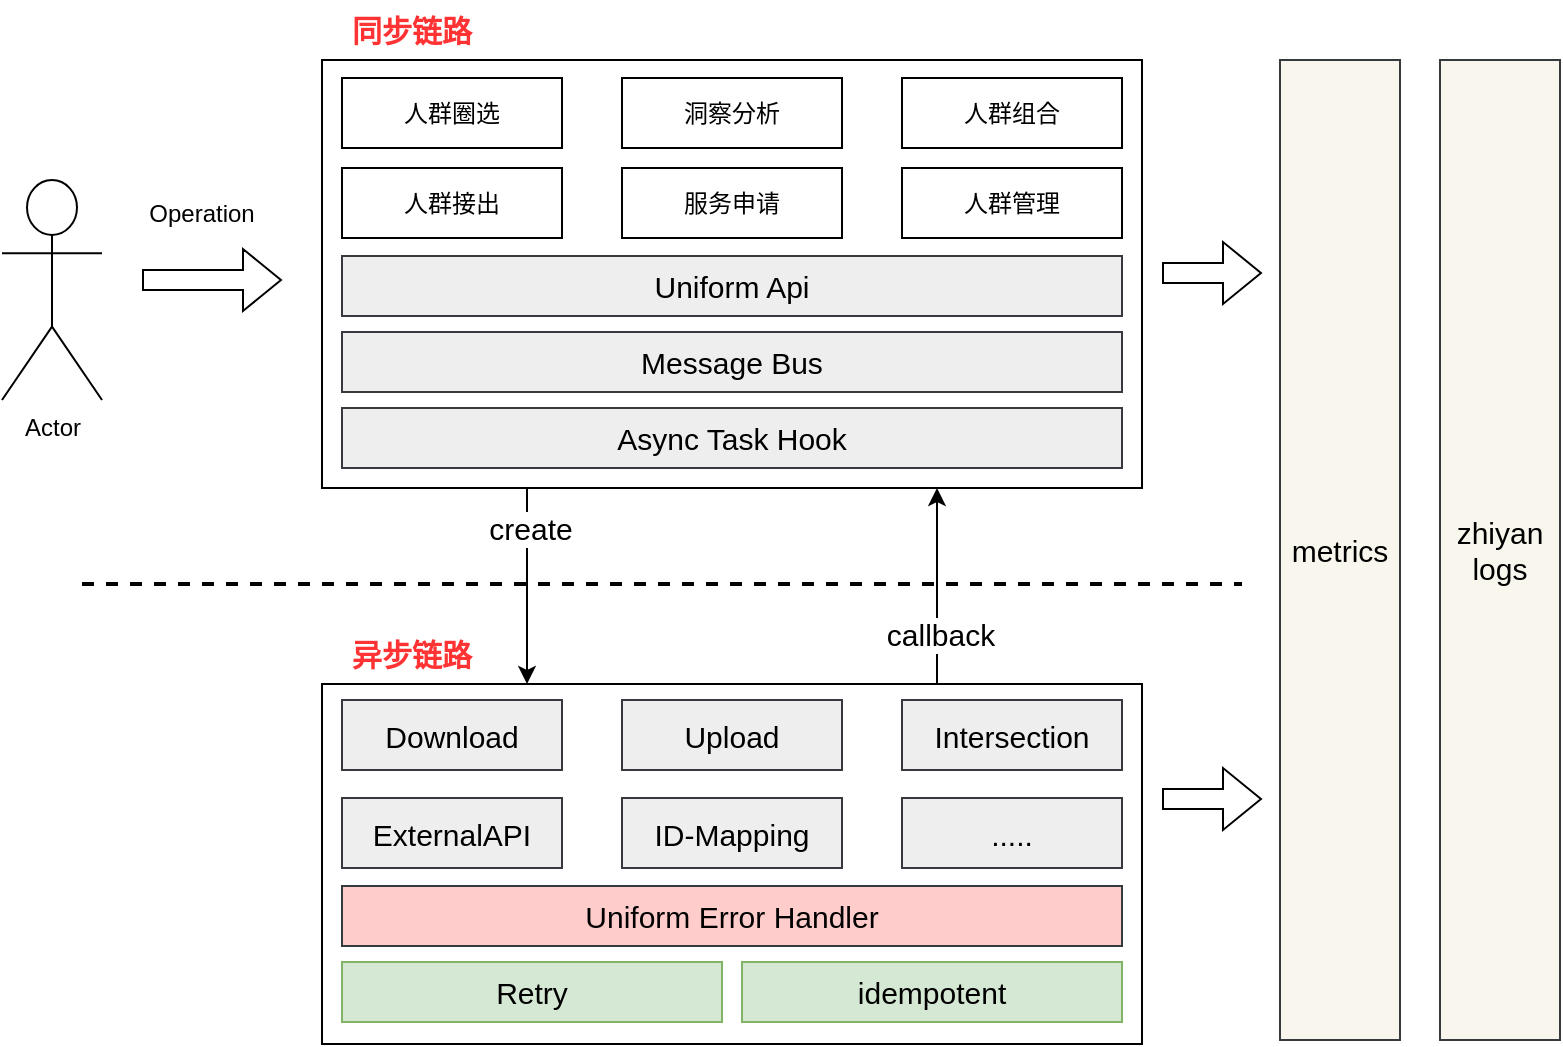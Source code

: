 <mxfile version="17.5.0" type="github">
  <diagram id="9X83xyHHJJmfBA0ohdcl" name="Page-1">
    <mxGraphModel dx="1248" dy="752" grid="1" gridSize="10" guides="1" tooltips="1" connect="1" arrows="1" fold="1" page="1" pageScale="1" pageWidth="827" pageHeight="1169" math="0" shadow="0">
      <root>
        <mxCell id="0" />
        <mxCell id="1" parent="0" />
        <mxCell id="UoN4vVhOyEZ5V7Tr6vK--5" value="&lt;b&gt;&lt;font style=&quot;font-size: 15px&quot; color=&quot;#ff3333&quot;&gt;异步链路&lt;/font&gt;&lt;/b&gt;" style="text;html=1;strokeColor=none;fillColor=none;align=center;verticalAlign=middle;whiteSpace=wrap;rounded=0;" vertex="1" parent="1">
          <mxGeometry x="170" y="432" width="90" height="30" as="geometry" />
        </mxCell>
        <mxCell id="UoN4vVhOyEZ5V7Tr6vK--6" value="" style="rounded=0;whiteSpace=wrap;html=1;" vertex="1" parent="1">
          <mxGeometry x="170" y="462" width="410" height="180" as="geometry" />
        </mxCell>
        <mxCell id="UoN4vVhOyEZ5V7Tr6vK--17" value="Download" style="rounded=0;whiteSpace=wrap;html=1;fontSize=15;fillColor=#eeeeee;strokeColor=#36393d;" vertex="1" parent="1">
          <mxGeometry x="180" y="470" width="110" height="35" as="geometry" />
        </mxCell>
        <mxCell id="UoN4vVhOyEZ5V7Tr6vK--18" value="Upload" style="rounded=0;whiteSpace=wrap;html=1;fontSize=15;fillColor=#eeeeee;strokeColor=#36393d;" vertex="1" parent="1">
          <mxGeometry x="320" y="470" width="110" height="35" as="geometry" />
        </mxCell>
        <mxCell id="UoN4vVhOyEZ5V7Tr6vK--19" value="Intersection" style="rounded=0;whiteSpace=wrap;html=1;fontSize=15;fillColor=#eeeeee;strokeColor=#36393d;" vertex="1" parent="1">
          <mxGeometry x="460" y="470" width="110" height="35" as="geometry" />
        </mxCell>
        <mxCell id="UoN4vVhOyEZ5V7Tr6vK--26" value="ExternalAPI" style="rounded=0;whiteSpace=wrap;html=1;fontSize=15;fillColor=#eeeeee;strokeColor=#36393d;" vertex="1" parent="1">
          <mxGeometry x="180" y="519" width="110" height="35" as="geometry" />
        </mxCell>
        <mxCell id="UoN4vVhOyEZ5V7Tr6vK--27" value="ID-Mapping" style="rounded=0;whiteSpace=wrap;html=1;fontSize=15;fillColor=#eeeeee;strokeColor=#36393d;" vertex="1" parent="1">
          <mxGeometry x="320" y="519" width="110" height="35" as="geometry" />
        </mxCell>
        <mxCell id="UoN4vVhOyEZ5V7Tr6vK--28" value="....." style="rounded=0;whiteSpace=wrap;html=1;fontSize=15;fillColor=#eeeeee;strokeColor=#36393d;" vertex="1" parent="1">
          <mxGeometry x="460" y="519" width="110" height="35" as="geometry" />
        </mxCell>
        <mxCell id="UoN4vVhOyEZ5V7Tr6vK--1" value="Actor" style="shape=umlActor;verticalLabelPosition=bottom;verticalAlign=top;html=1;outlineConnect=0;" vertex="1" parent="1">
          <mxGeometry x="10" y="210" width="50" height="110" as="geometry" />
        </mxCell>
        <mxCell id="UoN4vVhOyEZ5V7Tr6vK--3" value="" style="endArrow=none;dashed=1;html=1;rounded=0;fontStyle=1;strokeWidth=2;" edge="1" parent="1">
          <mxGeometry width="50" height="50" relative="1" as="geometry">
            <mxPoint x="50" y="412" as="sourcePoint" />
            <mxPoint x="630" y="412" as="targetPoint" />
          </mxGeometry>
        </mxCell>
        <mxCell id="UoN4vVhOyEZ5V7Tr6vK--7" value="&lt;font color=&quot;#000000&quot;&gt;metrics&lt;/font&gt;" style="rounded=0;whiteSpace=wrap;html=1;fontSize=15;fillColor=#f9f7ed;strokeColor=#36393d;" vertex="1" parent="1">
          <mxGeometry x="649" y="150" width="60" height="490" as="geometry" />
        </mxCell>
        <mxCell id="UoN4vVhOyEZ5V7Tr6vK--9" value="&lt;font color=&quot;#000000&quot;&gt;zhiyan&lt;br&gt;logs&lt;/font&gt;" style="rounded=0;whiteSpace=wrap;html=1;fontSize=15;fillColor=#f9f7ed;strokeColor=#36393d;" vertex="1" parent="1">
          <mxGeometry x="729" y="150" width="60" height="490" as="geometry" />
        </mxCell>
        <mxCell id="UoN4vVhOyEZ5V7Tr6vK--10" value="Retry" style="rounded=0;whiteSpace=wrap;html=1;fontSize=15;fillColor=#d5e8d4;strokeColor=#82b366;" vertex="1" parent="1">
          <mxGeometry x="180" y="601" width="190" height="30" as="geometry" />
        </mxCell>
        <mxCell id="UoN4vVhOyEZ5V7Tr6vK--11" value="idempotent" style="rounded=0;whiteSpace=wrap;html=1;fontSize=15;fillColor=#d5e8d4;strokeColor=#82b366;" vertex="1" parent="1">
          <mxGeometry x="380" y="601" width="190" height="30" as="geometry" />
        </mxCell>
        <mxCell id="UoN4vVhOyEZ5V7Tr6vK--12" value="" style="shape=flexArrow;endArrow=classic;html=1;rounded=0;fontSize=15;fontColor=#000000;strokeWidth=1;" edge="1" parent="1">
          <mxGeometry width="50" height="50" relative="1" as="geometry">
            <mxPoint x="590" y="256.5" as="sourcePoint" />
            <mxPoint x="640" y="256.5" as="targetPoint" />
          </mxGeometry>
        </mxCell>
        <mxCell id="UoN4vVhOyEZ5V7Tr6vK--13" value="" style="shape=flexArrow;endArrow=classic;html=1;rounded=0;fontSize=15;fontColor=#000000;strokeWidth=1;" edge="1" parent="1">
          <mxGeometry width="50" height="50" relative="1" as="geometry">
            <mxPoint x="590" y="519.5" as="sourcePoint" />
            <mxPoint x="640" y="519.5" as="targetPoint" />
          </mxGeometry>
        </mxCell>
        <mxCell id="UoN4vVhOyEZ5V7Tr6vK--14" value="Uniform Error Handler" style="rounded=0;whiteSpace=wrap;html=1;fontSize=15;fillColor=#ffcccc;strokeColor=#36393d;" vertex="1" parent="1">
          <mxGeometry x="180" y="563" width="390" height="30" as="geometry" />
        </mxCell>
        <mxCell id="UoN4vVhOyEZ5V7Tr6vK--29" value="" style="endArrow=classic;html=1;rounded=0;fontSize=15;fontColor=#000000;strokeWidth=1;entryX=0.25;entryY=0;entryDx=0;entryDy=0;exitX=0.25;exitY=1;exitDx=0;exitDy=0;" edge="1" parent="1" source="UoN4vVhOyEZ5V7Tr6vK--2" target="UoN4vVhOyEZ5V7Tr6vK--6">
          <mxGeometry width="50" height="50" relative="1" as="geometry">
            <mxPoint x="30" y="520" as="sourcePoint" />
            <mxPoint x="80" y="470" as="targetPoint" />
          </mxGeometry>
        </mxCell>
        <mxCell id="UoN4vVhOyEZ5V7Tr6vK--30" value="create" style="edgeLabel;html=1;align=center;verticalAlign=middle;resizable=0;points=[];fontSize=15;fontColor=#000000;" vertex="1" connectable="0" parent="UoN4vVhOyEZ5V7Tr6vK--29">
          <mxGeometry x="-0.462" y="1" relative="1" as="geometry">
            <mxPoint y="-7" as="offset" />
          </mxGeometry>
        </mxCell>
        <mxCell id="UoN4vVhOyEZ5V7Tr6vK--31" value="" style="endArrow=classic;html=1;rounded=0;fontSize=15;fontColor=#000000;strokeWidth=1;entryX=0.75;entryY=1;entryDx=0;entryDy=0;exitX=0.75;exitY=0;exitDx=0;exitDy=0;" edge="1" parent="1" source="UoN4vVhOyEZ5V7Tr6vK--6" target="UoN4vVhOyEZ5V7Tr6vK--2">
          <mxGeometry width="50" height="50" relative="1" as="geometry">
            <mxPoint x="70" y="530" as="sourcePoint" />
            <mxPoint x="120" y="480" as="targetPoint" />
          </mxGeometry>
        </mxCell>
        <mxCell id="UoN4vVhOyEZ5V7Tr6vK--32" value="callback" style="edgeLabel;html=1;align=center;verticalAlign=middle;resizable=0;points=[];fontSize=15;fontColor=#000000;" vertex="1" connectable="0" parent="UoN4vVhOyEZ5V7Tr6vK--31">
          <mxGeometry x="-0.487" relative="1" as="geometry">
            <mxPoint x="1" as="offset" />
          </mxGeometry>
        </mxCell>
        <mxCell id="UoN4vVhOyEZ5V7Tr6vK--33" value="" style="shape=flexArrow;endArrow=classic;html=1;rounded=0;fontSize=15;fontColor=#000000;strokeWidth=1;" edge="1" parent="1">
          <mxGeometry width="50" height="50" relative="1" as="geometry">
            <mxPoint x="80" y="260" as="sourcePoint" />
            <mxPoint x="150" y="260" as="targetPoint" />
          </mxGeometry>
        </mxCell>
        <mxCell id="UoN4vVhOyEZ5V7Tr6vK--34" value="&lt;font style=&quot;font-size: 12px&quot;&gt;Operation&lt;/font&gt;" style="text;html=1;strokeColor=none;fillColor=none;align=center;verticalAlign=middle;whiteSpace=wrap;rounded=0;fontSize=15;fontColor=#000000;" vertex="1" parent="1">
          <mxGeometry x="80" y="210" width="60" height="30" as="geometry" />
        </mxCell>
        <mxCell id="UoN4vVhOyEZ5V7Tr6vK--2" value="" style="rounded=0;whiteSpace=wrap;html=1;" vertex="1" parent="1">
          <mxGeometry x="170" y="150" width="410" height="214" as="geometry" />
        </mxCell>
        <mxCell id="UoN4vVhOyEZ5V7Tr6vK--4" value="&lt;b&gt;&lt;font style=&quot;font-size: 15px&quot; color=&quot;#ff3333&quot;&gt;同步链路&lt;/font&gt;&lt;/b&gt;" style="text;html=1;strokeColor=none;fillColor=none;align=center;verticalAlign=middle;whiteSpace=wrap;rounded=0;" vertex="1" parent="1">
          <mxGeometry x="170" y="120" width="90" height="30" as="geometry" />
        </mxCell>
        <mxCell id="UoN4vVhOyEZ5V7Tr6vK--35" value="Async Task Hook" style="rounded=0;whiteSpace=wrap;html=1;fontSize=15;fillColor=#eeeeee;strokeColor=#36393d;" vertex="1" parent="1">
          <mxGeometry x="180" y="324" width="390" height="30" as="geometry" />
        </mxCell>
        <mxCell id="UoN4vVhOyEZ5V7Tr6vK--36" value="Message Bus" style="rounded=0;whiteSpace=wrap;html=1;fontSize=15;fillColor=#eeeeee;strokeColor=#36393d;" vertex="1" parent="1">
          <mxGeometry x="180" y="286" width="390" height="30" as="geometry" />
        </mxCell>
        <mxCell id="UoN4vVhOyEZ5V7Tr6vK--42" value="人群圈选" style="rounded=0;whiteSpace=wrap;html=1;fontSize=12;fontColor=#000000;" vertex="1" parent="1">
          <mxGeometry x="180" y="159" width="110" height="35" as="geometry" />
        </mxCell>
        <mxCell id="UoN4vVhOyEZ5V7Tr6vK--43" value="洞察分析" style="rounded=0;whiteSpace=wrap;html=1;fontSize=12;fontColor=#000000;" vertex="1" parent="1">
          <mxGeometry x="320" y="159" width="110" height="35" as="geometry" />
        </mxCell>
        <mxCell id="UoN4vVhOyEZ5V7Tr6vK--44" value="人群组合" style="rounded=0;whiteSpace=wrap;html=1;fontSize=12;fontColor=#000000;" vertex="1" parent="1">
          <mxGeometry x="460" y="159" width="110" height="35" as="geometry" />
        </mxCell>
        <mxCell id="UoN4vVhOyEZ5V7Tr6vK--45" value="人群接出" style="rounded=0;whiteSpace=wrap;html=1;fontSize=12;fontColor=#000000;" vertex="1" parent="1">
          <mxGeometry x="180" y="204" width="110" height="35" as="geometry" />
        </mxCell>
        <mxCell id="UoN4vVhOyEZ5V7Tr6vK--46" value="服务申请" style="rounded=0;whiteSpace=wrap;html=1;fontSize=12;fontColor=#000000;" vertex="1" parent="1">
          <mxGeometry x="320" y="204" width="110" height="35" as="geometry" />
        </mxCell>
        <mxCell id="UoN4vVhOyEZ5V7Tr6vK--47" value="人群管理" style="rounded=0;whiteSpace=wrap;html=1;fontSize=12;fontColor=#000000;" vertex="1" parent="1">
          <mxGeometry x="460" y="204" width="110" height="35" as="geometry" />
        </mxCell>
        <mxCell id="UoN4vVhOyEZ5V7Tr6vK--48" value="Uniform Api" style="rounded=0;whiteSpace=wrap;html=1;fontSize=15;fillColor=#eeeeee;strokeColor=#36393d;" vertex="1" parent="1">
          <mxGeometry x="180" y="248" width="390" height="30" as="geometry" />
        </mxCell>
      </root>
    </mxGraphModel>
  </diagram>
</mxfile>
